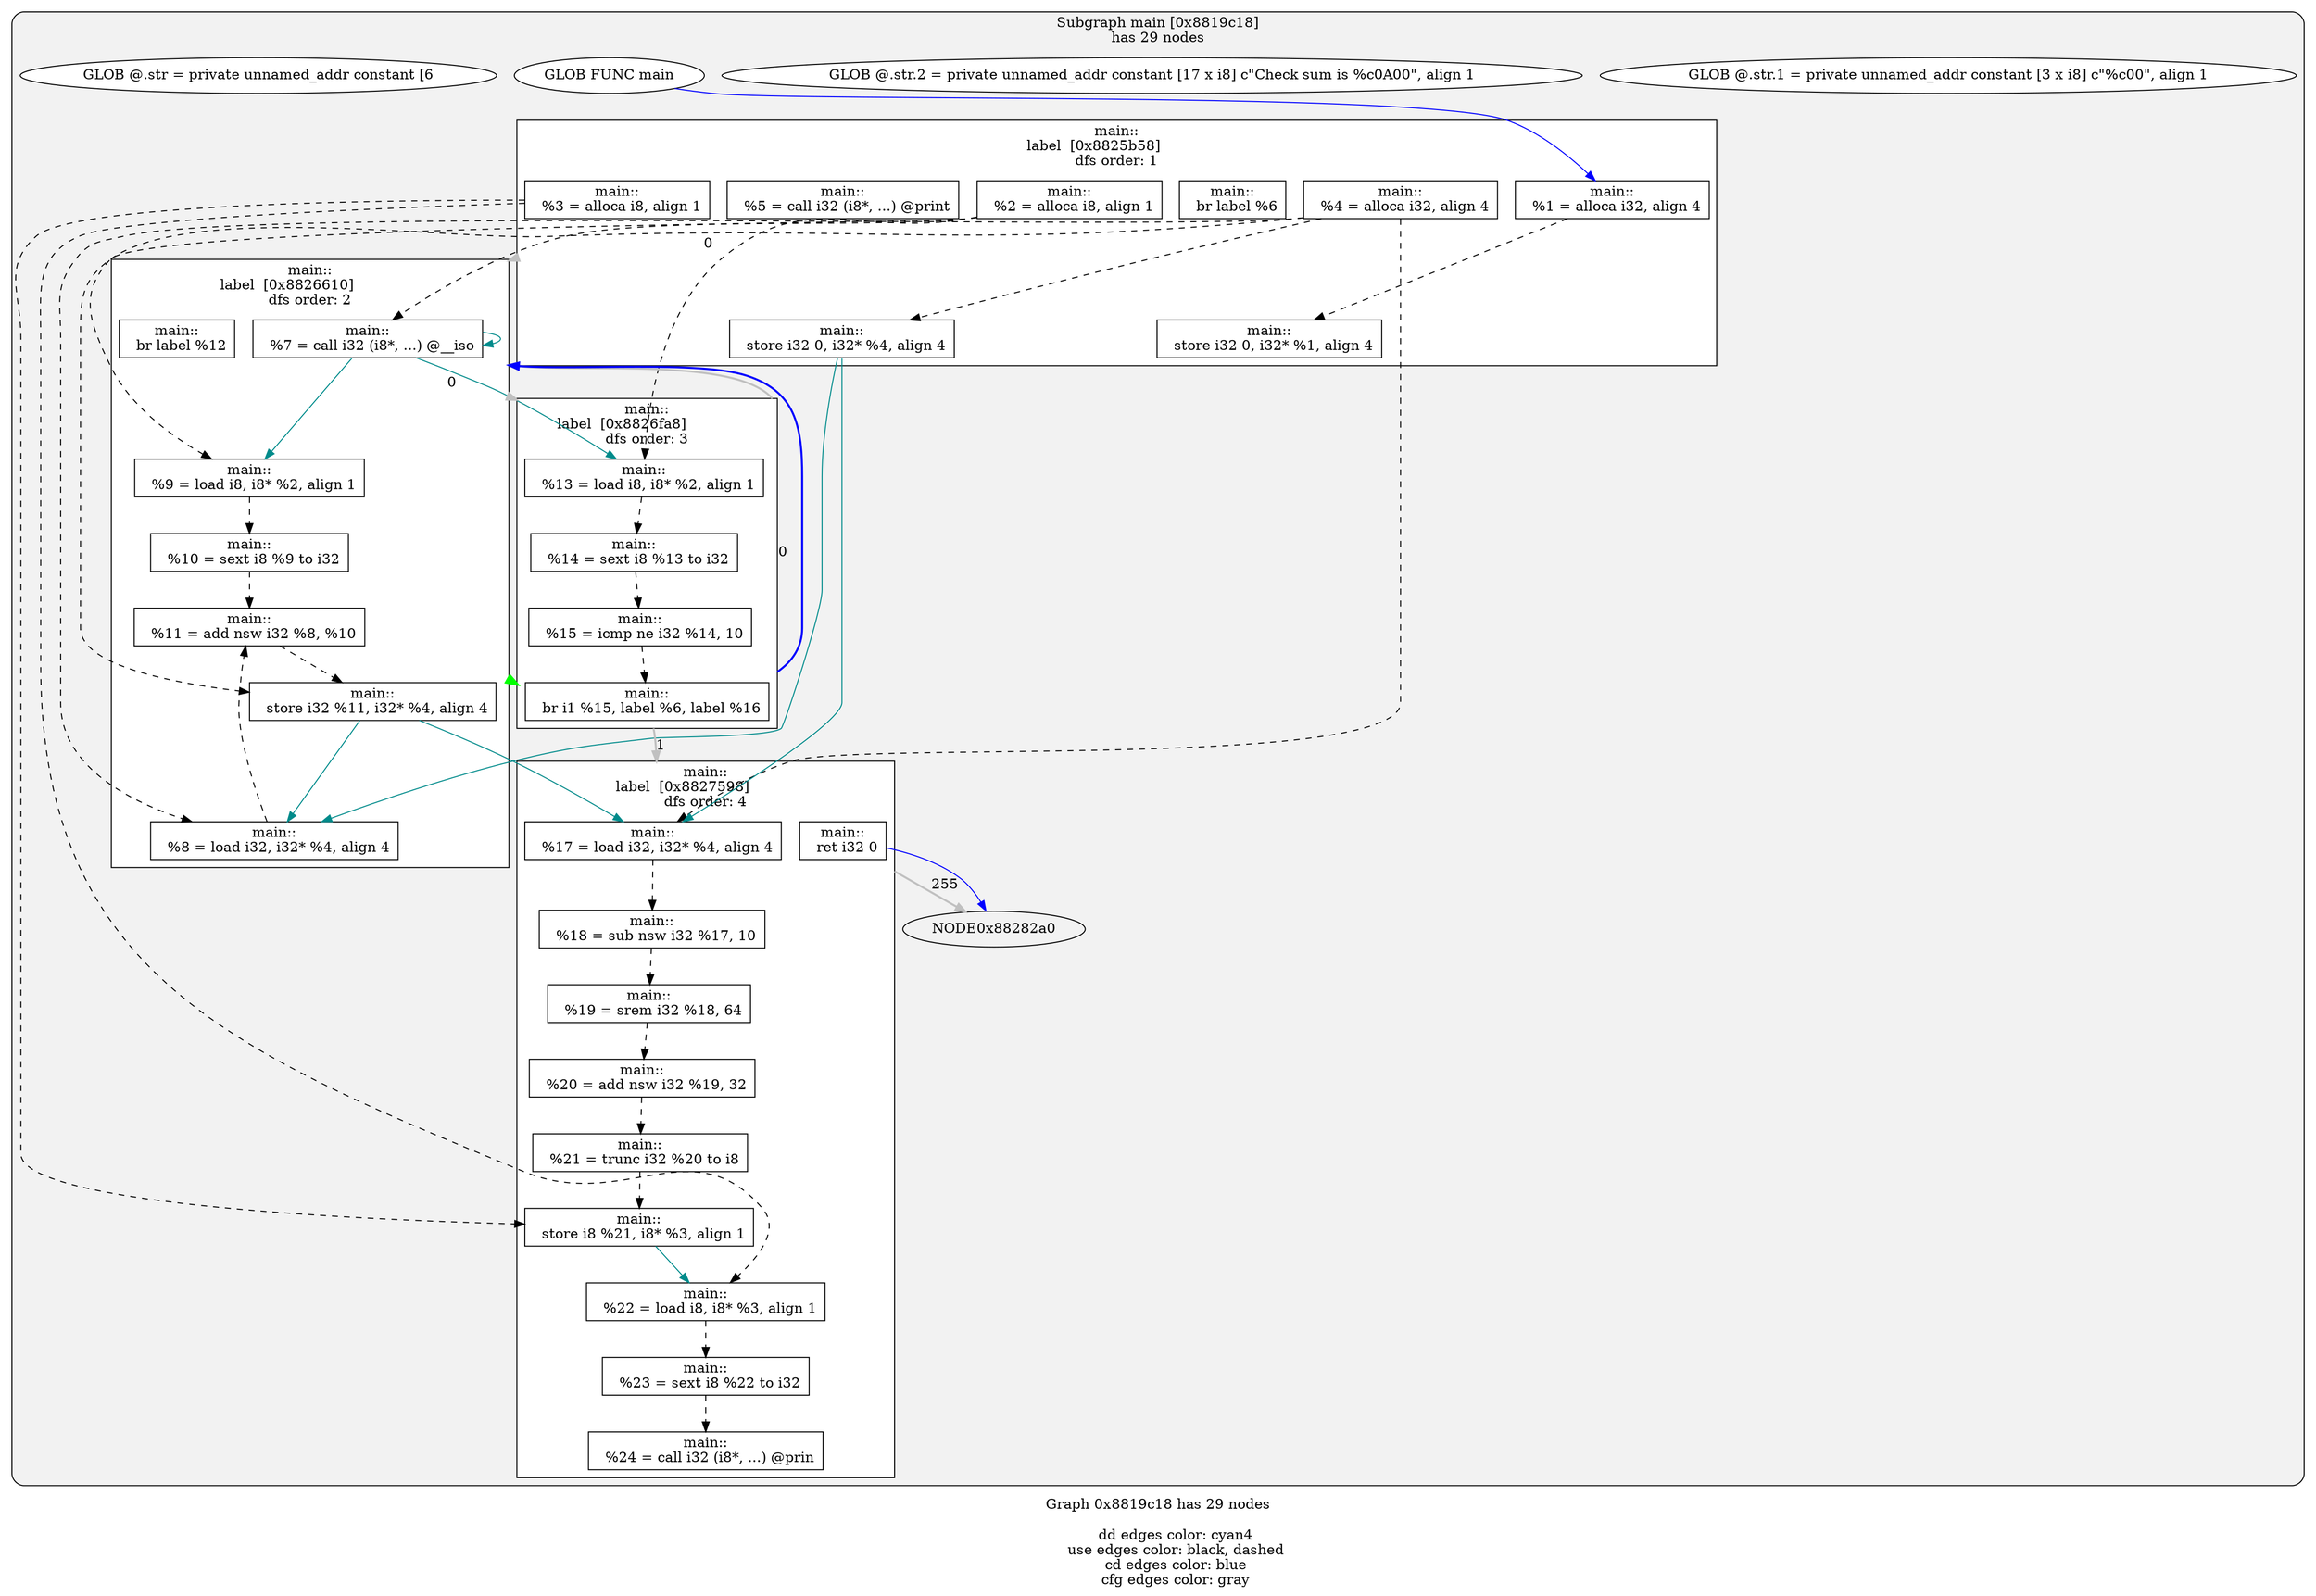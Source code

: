 digraph "DependenceGraph" {
	compound=true label="Graph 0x8819c18 has 29 nodes\n
	dd edges color: cyan4
	use edges color: black, dashed
	cd edges color: blue
	cfg edges color: gray"

	/* subgraph 0x8819c18 nodes */
	subgraph cluster_0x8819c18 {
		style="filled, rounded" fillcolor=gray95
		label="Subgraph main [0x8819c18]\nhas 29 nodes
"
		/* Basic Block main::
label  [0x8825b58] */
		subgraph cluster_bb_0x8825b58 {
			style=filled fillcolor=white
			label="main::
label  [0x8825b58]		\ndfs order: 1"
			NODE0x8825c68 [shape=rect label="0x881ab74"]
			NODE0x8825d88 [shape=rect label="0x881d75c"]
			NODE0x8825eb8 [shape=rect label="0x881d794"]
			NODE0x8825fe8 [shape=rect label="0x881e76c"]
			NODE0x8826118 [shape=rect label="0x881e7b0"]
			NODE0x8826248 [shape=rect label="0x881e7f0"]
			NODE0x8826390 [shape=rect label="0x881e838"]
			NODE0x88264c0 [shape=rect label="0x881e86c"]
		} /* cluster_bb_0x8825b58 */

		/* Basic Block main::
label  [0x8826610] */
		subgraph cluster_bb_0x8826610 {
			style=filled fillcolor=white
			label="main::
label  [0x8826610]		\ndfs order: 2"
			NODE0x8826720 [shape=rect label="0x881e8b4"]
			NODE0x8826868 [shape=rect label="0x881e8ec"]
			NODE0x8826998 [shape=rect label="0x881e924"]
			NODE0x8826ac8 [shape=rect label="0x881e95c"]
			NODE0x8826bf8 [shape=rect label="0x881e998"]
			NODE0x8826d28 [shape=rect label="0x881e9d8"]
			NODE0x8826e58 [shape=rect label="0x881ea0c"]
		} /* cluster_bb_0x8826610 */

		/* Basic Block main::
label  [0x8826fa8] */
		subgraph cluster_bb_0x8826fa8 {
			style=filled fillcolor=white
			label="main::
label  [0x8826fa8]		\ndfs order: 3"
			NODE0x88270b8 [shape=rect label="0x881ea3c"]
			NODE0x88271e8 [shape=rect label="0x881ea74"]
			NODE0x8827318 [shape=rect label="0x881eab0"]
			NODE0x8827448 [shape=rect label="0x881eafc"]
		} /* cluster_bb_0x8826fa8 */

		/* Basic Block main::
label  [0x8827598] */
		subgraph cluster_bb_0x8827598 {
			style=filled fillcolor=white
			label="main::
label  [0x8827598]		\ndfs order: 4"
			NODE0x88276a8 [shape=rect label="0x881eb2c"]
			NODE0x88277d8 [shape=rect label="0x881eb70"]
			NODE0x8827908 [shape=rect label="0x881e6f8"]
			NODE0x8827a38 [shape=rect label="0x881e738"]
			NODE0x8827b68 [shape=rect label="0x881e114"]
			NODE0x8827c98 [shape=rect label="0x881e150"]
			NODE0x8827dc8 [shape=rect label="0x881eba4"]
			NODE0x8827ef8 [shape=rect label="0x881ebdc"]
			NODE0x8828028 [shape=rect label="0x881ec24"]
			NODE0x8828170 [shape=rect label="0x881ec5c"]
		} /* cluster_bb_0x8827598 */

	NODE0x88264c0 -> NODE0x8826720 [penwidth=2 label="0"  ltail=cluster_bb_0x8825b58  lhead=cluster_bb_0x8826610  color="gray"]
	NODE0x8826e58 -> NODE0x88270b8 [penwidth=2 label="0"  ltail=cluster_bb_0x8826610  lhead=cluster_bb_0x8826fa8  color="gray"]
	/* post-dominance frontiers */
NODE0x8826720 -> NODE0x8827448 [penwidth=3 color=green  ltail=cluster_bb_0x8826610  lhead=cluster_bb_0x8826fa8 constraint=false]
	NODE0x8827448 -> NODE0x8826720 [penwidth=2 label="0"  ltail=cluster_bb_0x8826fa8  lhead=cluster_bb_0x8826610  color="gray"]
	NODE0x8827448 -> NODE0x88276a8 [penwidth=2 label="1"  ltail=cluster_bb_0x8826fa8  lhead=cluster_bb_0x8827598  color="gray"]
	NODE0x8827448 -> NODE0x8826720 [penwidth=2 color=blue  ltail=cluster_bb_0x8826fa8  lhead=cluster_bb_0x8826610]
	NODE0x8828170 -> NODE0x88282a0 [penwidth=2 label="255"  ltail=cluster_bb_0x8827598  lhead=cluster_bb_0x88283a0  color="gray"]
		NODE0x8825c68 [label="main::
  %1 = alloca i32, align 4" style=filled fillcolor=white]
		/* -- node 0x881ab74
		 * ------------------------------------------- */
		/* DD edges */
		/* USE edges */
		NODE0x8825c68 -> NODE0x8826118 [color="black" rank=max style="dashed"]
		/* CD edges */
		/* ID edges */
		NODE0x8825d88 [label="main::
  %2 = alloca i8, align 1" style=filled fillcolor=white]
		/* -- node 0x881d75c
		 * ------------------------------------------- */
		/* DD edges */
		/* USE edges */
		NODE0x8825d88 -> NODE0x8826720 [color="black" rank=max style="dashed"]
		NODE0x8825d88 -> NODE0x8826998 [color="black" rank=max style="dashed"]
		NODE0x8825d88 -> NODE0x88270b8 [color="black" rank=max style="dashed"]
		/* CD edges */
		/* ID edges */
		NODE0x8825eb8 [label="main::
  %3 = alloca i8, align 1" style=filled fillcolor=white]
		/* -- node 0x881d794
		 * ------------------------------------------- */
		/* DD edges */
		/* USE edges */
		NODE0x8825eb8 -> NODE0x8827c98 [color="black" rank=max style="dashed"]
		NODE0x8825eb8 -> NODE0x8827dc8 [color="black" rank=max style="dashed"]
		/* CD edges */
		/* ID edges */
		NODE0x8827b68 [label="main::
  %21 = trunc i32 %20 to i8" style=filled fillcolor=white]
		/* -- node 0x881e114
		 * ------------------------------------------- */
		/* DD edges */
		/* USE edges */
		NODE0x8827b68 -> NODE0x8827c98 [color="black" rank=max style="dashed"]
		/* CD edges */
		/* ID edges */
		NODE0x8827c98 [label="main::
  store i8 %21, i8* %3, align 1" style=filled fillcolor=white]
		/* -- node 0x881e150
		 * ------------------------------------------- */
		/* DD edges */
		NODE0x8827c98 -> NODE0x8827dc8 [color="cyan4" rank=max]
		/* USE edges */
		/* CD edges */
		/* ID edges */
		NODE0x8827908 [label="main::
  %19 = srem i32 %18, 64" style=filled fillcolor=white]
		/* -- node 0x881e6f8
		 * ------------------------------------------- */
		/* DD edges */
		/* USE edges */
		NODE0x8827908 -> NODE0x8827a38 [color="black" rank=max style="dashed"]
		/* CD edges */
		/* ID edges */
		NODE0x8827a38 [label="main::
  %20 = add nsw i32 %19, 32" style=filled fillcolor=white]
		/* -- node 0x881e738
		 * ------------------------------------------- */
		/* DD edges */
		/* USE edges */
		NODE0x8827a38 -> NODE0x8827b68 [color="black" rank=max style="dashed"]
		/* CD edges */
		/* ID edges */
		NODE0x8825fe8 [label="main::
  %4 = alloca i32, align 4" style=filled fillcolor=white]
		/* -- node 0x881e76c
		 * ------------------------------------------- */
		/* DD edges */
		/* USE edges */
		NODE0x8825fe8 -> NODE0x8826390 [color="black" rank=max style="dashed"]
		NODE0x8825fe8 -> NODE0x8826868 [color="black" rank=max style="dashed"]
		NODE0x8825fe8 -> NODE0x8826d28 [color="black" rank=max style="dashed"]
		NODE0x8825fe8 -> NODE0x88276a8 [color="black" rank=max style="dashed"]
		/* CD edges */
		/* ID edges */
		NODE0x8826118 [label="main::
  store i32 0, i32* %1, align 4" style=filled fillcolor=white]
		/* -- node 0x881e7b0
		 * ------------------------------------------- */
		/* DD edges */
		/* USE edges */
		/* CD edges */
		/* ID edges */
		NODE0x8826248 [label="main::
  %5 = call i32 (i8*, ...) @print" style=filled fillcolor=white]
		/* -- node 0x881e7f0
		 * ------------------------------------------- */
		/* DD edges */
		/* USE edges */
		/* CD edges */
		/* ID edges */
		NODE0x8826390 [label="main::
  store i32 0, i32* %4, align 4" style=filled fillcolor=white]
		/* -- node 0x881e838
		 * ------------------------------------------- */
		/* DD edges */
		NODE0x8826390 -> NODE0x8826868 [color="cyan4" rank=max]
		NODE0x8826390 -> NODE0x88276a8 [color="cyan4" rank=max]
		/* USE edges */
		/* CD edges */
		/* ID edges */
		NODE0x88264c0 [label="main::
  br label %6" style=filled fillcolor=white]
		/* -- node 0x881e86c
		 * ------------------------------------------- */
		/* DD edges */
		/* USE edges */
		/* CD edges */
		/* ID edges */
		NODE0x8826720 [label="main::
  %7 = call i32 (i8*, ...) @__iso" style=filled fillcolor=white]
		/* -- node 0x881e8b4
		 * ------------------------------------------- */
		/* DD edges */
		NODE0x8826720 -> NODE0x8826720 [color="cyan4" rank=max]
		NODE0x8826720 -> NODE0x8826998 [color="cyan4" rank=max]
		NODE0x8826720 -> NODE0x88270b8 [color="cyan4" rank=max]
		/* USE edges */
		/* CD edges */
		/* ID edges */
		NODE0x8826868 [label="main::
  %8 = load i32, i32* %4, align 4" style=filled fillcolor=white]
		/* -- node 0x881e8ec
		 * ------------------------------------------- */
		/* DD edges */
		/* USE edges */
		NODE0x8826868 -> NODE0x8826bf8 [color="black" rank=max style="dashed"]
		/* CD edges */
		/* ID edges */
		NODE0x8826998 [label="main::
  %9 = load i8, i8* %2, align 1" style=filled fillcolor=white]
		/* -- node 0x881e924
		 * ------------------------------------------- */
		/* DD edges */
		/* USE edges */
		NODE0x8826998 -> NODE0x8826ac8 [color="black" rank=max style="dashed"]
		/* CD edges */
		/* ID edges */
		NODE0x8826ac8 [label="main::
  %10 = sext i8 %9 to i32" style=filled fillcolor=white]
		/* -- node 0x881e95c
		 * ------------------------------------------- */
		/* DD edges */
		/* USE edges */
		NODE0x8826ac8 -> NODE0x8826bf8 [color="black" rank=max style="dashed"]
		/* CD edges */
		/* ID edges */
		NODE0x8826bf8 [label="main::
  %11 = add nsw i32 %8, %10" style=filled fillcolor=white]
		/* -- node 0x881e998
		 * ------------------------------------------- */
		/* DD edges */
		/* USE edges */
		NODE0x8826bf8 -> NODE0x8826d28 [color="black" rank=max style="dashed"]
		/* CD edges */
		/* ID edges */
		NODE0x8826d28 [label="main::
  store i32 %11, i32* %4, align 4" style=filled fillcolor=white]
		/* -- node 0x881e9d8
		 * ------------------------------------------- */
		/* DD edges */
		NODE0x8826d28 -> NODE0x8826868 [color="cyan4" rank=max]
		NODE0x8826d28 -> NODE0x88276a8 [color="cyan4" rank=max]
		/* USE edges */
		/* CD edges */
		/* ID edges */
		NODE0x8826e58 [label="main::
  br label %12" style=filled fillcolor=white]
		/* -- node 0x881ea0c
		 * ------------------------------------------- */
		/* DD edges */
		/* USE edges */
		/* CD edges */
		/* ID edges */
		NODE0x88270b8 [label="main::
  %13 = load i8, i8* %2, align 1" style=filled fillcolor=white]
		/* -- node 0x881ea3c
		 * ------------------------------------------- */
		/* DD edges */
		/* USE edges */
		NODE0x88270b8 -> NODE0x88271e8 [color="black" rank=max style="dashed"]
		/* CD edges */
		/* ID edges */
		NODE0x88271e8 [label="main::
  %14 = sext i8 %13 to i32" style=filled fillcolor=white]
		/* -- node 0x881ea74
		 * ------------------------------------------- */
		/* DD edges */
		/* USE edges */
		NODE0x88271e8 -> NODE0x8827318 [color="black" rank=max style="dashed"]
		/* CD edges */
		/* ID edges */
		NODE0x8827318 [label="main::
  %15 = icmp ne i32 %14, 10" style=filled fillcolor=white]
		/* -- node 0x881eab0
		 * ------------------------------------------- */
		/* DD edges */
		/* USE edges */
		NODE0x8827318 -> NODE0x8827448 [color="black" rank=max style="dashed"]
		/* CD edges */
		/* ID edges */
		NODE0x8827448 [label="main::
  br i1 %15, label %6, label %16" style=filled fillcolor=white]
		/* -- node 0x881eafc
		 * ------------------------------------------- */
		/* DD edges */
		/* USE edges */
		/* CD edges */
		/* ID edges */
		NODE0x88276a8 [label="main::
  %17 = load i32, i32* %4, align 4" style=filled fillcolor=white]
		/* -- node 0x881eb2c
		 * ------------------------------------------- */
		/* DD edges */
		/* USE edges */
		NODE0x88276a8 -> NODE0x88277d8 [color="black" rank=max style="dashed"]
		/* CD edges */
		/* ID edges */
		NODE0x88277d8 [label="main::
  %18 = sub nsw i32 %17, 10" style=filled fillcolor=white]
		/* -- node 0x881eb70
		 * ------------------------------------------- */
		/* DD edges */
		/* USE edges */
		NODE0x88277d8 -> NODE0x8827908 [color="black" rank=max style="dashed"]
		/* CD edges */
		/* ID edges */
		NODE0x8827dc8 [label="main::
  %22 = load i8, i8* %3, align 1" style=filled fillcolor=white]
		/* -- node 0x881eba4
		 * ------------------------------------------- */
		/* DD edges */
		/* USE edges */
		NODE0x8827dc8 -> NODE0x8827ef8 [color="black" rank=max style="dashed"]
		/* CD edges */
		/* ID edges */
		NODE0x8827ef8 [label="main::
  %23 = sext i8 %22 to i32" style=filled fillcolor=white]
		/* -- node 0x881ebdc
		 * ------------------------------------------- */
		/* DD edges */
		/* USE edges */
		NODE0x8827ef8 -> NODE0x8828028 [color="black" rank=max style="dashed"]
		/* CD edges */
		/* ID edges */
		NODE0x8828028 [label="main::
  %24 = call i32 (i8*, ...) @prin" style=filled fillcolor=white]
		/* -- node 0x881ec24
		 * ------------------------------------------- */
		/* DD edges */
		/* USE edges */
		/* CD edges */
		/* ID edges */
		NODE0x8828170 [label="main::
  ret i32 0" style=filled fillcolor=white]
		/* -- node 0x881ec5c
		 * ------------------------------------------- */
		/* DD edges */
		/* USE edges */
		/* CD edges */
		NODE0x8828170 -> NODE0x88282a0 [color="blue"]
		/* ID edges */
		NODE0x8825838 [label="GLOB @.str.1 = private unnamed_addr constant [3 x i8] c\"%c\00\", align 1" style=filled fillcolor=white]
		/* -- node 0x881a844
		 * ------------------------------------------- */
		/* DD edges */
		/* USE edges */
		/* CD edges */
		/* ID edges */
		NODE0x8825938 [label="GLOB @.str.2 = private unnamed_addr constant [17 x i8] c\"Check sum is %c\0A\00\", align 1" style=filled fillcolor=white]
		/* -- node 0x881a8a4
		 * ------------------------------------------- */
		/* DD edges */
		/* USE edges */
		/* CD edges */
		/* ID edges */
		NODE0x8825a38 [label="GLOB FUNC main" style=filled fillcolor=white]
		/* -- node 0x881acbc
		 * ------------------------------------------- */
		/* DD edges */
		/* USE edges */
		/* CD edges */
		NODE0x8825a38 -> NODE0x8825c68 [color="blue"]
		/* ID edges */
		NODE0x8825738 [label="GLOB @.str = private unnamed_addr constant [6" style=filled fillcolor=white]
		/* -- node 0x881cc74
		 * ------------------------------------------- */
		/* DD edges */
		/* USE edges */
		/* CD edges */
		/* ID edges */
	}
}
